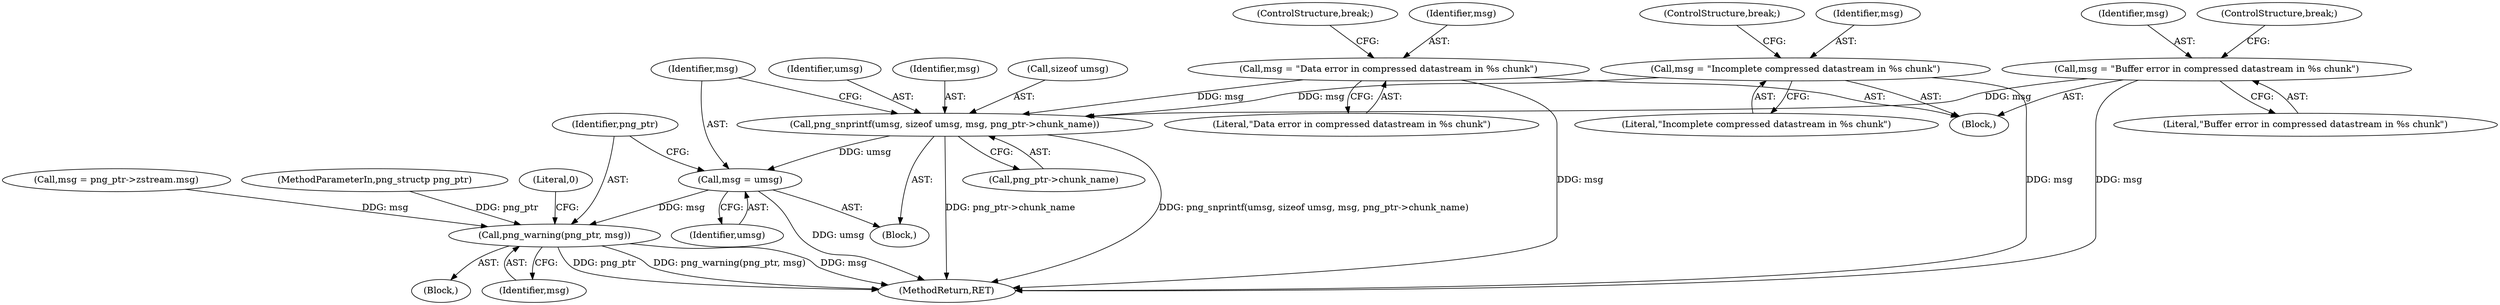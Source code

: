 digraph "0_Chrome_4cf106cdb83dd6b35d3b26d06cc67d1d2d99041e@API" {
"1000283" [label="(Call,png_snprintf(umsg, sizeof umsg, msg, png_ptr->chunk_name))"];
"1000274" [label="(Call,msg = \"Data error in compressed datastream in %s chunk\")"];
"1000279" [label="(Call,msg = \"Incomplete compressed datastream in %s chunk\")"];
"1000269" [label="(Call,msg = \"Buffer error in compressed datastream in %s chunk\")"];
"1000291" [label="(Call,msg = umsg)"];
"1000294" [label="(Call,png_warning(png_ptr, msg))"];
"1000285" [label="(Call,sizeof umsg)"];
"1000108" [label="(MethodParameterIn,png_structp png_ptr)"];
"1000274" [label="(Call,msg = \"Data error in compressed datastream in %s chunk\")"];
"1000283" [label="(Call,png_snprintf(umsg, sizeof umsg, msg, png_ptr->chunk_name))"];
"1000277" [label="(ControlStructure,break;)"];
"1000279" [label="(Call,msg = \"Incomplete compressed datastream in %s chunk\")"];
"1000267" [label="(Block,)"];
"1000291" [label="(Call,msg = umsg)"];
"1000299" [label="(MethodReturn,RET)"];
"1000288" [label="(Call,png_ptr->chunk_name)"];
"1000298" [label="(Literal,0)"];
"1000295" [label="(Identifier,png_ptr)"];
"1000270" [label="(Identifier,msg)"];
"1000275" [label="(Identifier,msg)"];
"1000293" [label="(Identifier,umsg)"];
"1000284" [label="(Identifier,umsg)"];
"1000255" [label="(Call,msg = png_ptr->zstream.msg)"];
"1000276" [label="(Literal,\"Data error in compressed datastream in %s chunk\")"];
"1000281" [label="(Literal,\"Incomplete compressed datastream in %s chunk\")"];
"1000263" [label="(Block,)"];
"1000272" [label="(ControlStructure,break;)"];
"1000269" [label="(Call,msg = \"Buffer error in compressed datastream in %s chunk\")"];
"1000282" [label="(ControlStructure,break;)"];
"1000294" [label="(Call,png_warning(png_ptr, msg))"];
"1000287" [label="(Identifier,msg)"];
"1000280" [label="(Identifier,msg)"];
"1000271" [label="(Literal,\"Buffer error in compressed datastream in %s chunk\")"];
"1000245" [label="(Block,)"];
"1000296" [label="(Identifier,msg)"];
"1000292" [label="(Identifier,msg)"];
"1000283" -> "1000263"  [label="AST: "];
"1000283" -> "1000288"  [label="CFG: "];
"1000284" -> "1000283"  [label="AST: "];
"1000285" -> "1000283"  [label="AST: "];
"1000287" -> "1000283"  [label="AST: "];
"1000288" -> "1000283"  [label="AST: "];
"1000292" -> "1000283"  [label="CFG: "];
"1000283" -> "1000299"  [label="DDG: png_ptr->chunk_name"];
"1000283" -> "1000299"  [label="DDG: png_snprintf(umsg, sizeof umsg, msg, png_ptr->chunk_name)"];
"1000274" -> "1000283"  [label="DDG: msg"];
"1000279" -> "1000283"  [label="DDG: msg"];
"1000269" -> "1000283"  [label="DDG: msg"];
"1000283" -> "1000291"  [label="DDG: umsg"];
"1000274" -> "1000267"  [label="AST: "];
"1000274" -> "1000276"  [label="CFG: "];
"1000275" -> "1000274"  [label="AST: "];
"1000276" -> "1000274"  [label="AST: "];
"1000277" -> "1000274"  [label="CFG: "];
"1000274" -> "1000299"  [label="DDG: msg"];
"1000279" -> "1000267"  [label="AST: "];
"1000279" -> "1000281"  [label="CFG: "];
"1000280" -> "1000279"  [label="AST: "];
"1000281" -> "1000279"  [label="AST: "];
"1000282" -> "1000279"  [label="CFG: "];
"1000279" -> "1000299"  [label="DDG: msg"];
"1000269" -> "1000267"  [label="AST: "];
"1000269" -> "1000271"  [label="CFG: "];
"1000270" -> "1000269"  [label="AST: "];
"1000271" -> "1000269"  [label="AST: "];
"1000272" -> "1000269"  [label="CFG: "];
"1000269" -> "1000299"  [label="DDG: msg"];
"1000291" -> "1000263"  [label="AST: "];
"1000291" -> "1000293"  [label="CFG: "];
"1000292" -> "1000291"  [label="AST: "];
"1000293" -> "1000291"  [label="AST: "];
"1000295" -> "1000291"  [label="CFG: "];
"1000291" -> "1000299"  [label="DDG: umsg"];
"1000291" -> "1000294"  [label="DDG: msg"];
"1000294" -> "1000245"  [label="AST: "];
"1000294" -> "1000296"  [label="CFG: "];
"1000295" -> "1000294"  [label="AST: "];
"1000296" -> "1000294"  [label="AST: "];
"1000298" -> "1000294"  [label="CFG: "];
"1000294" -> "1000299"  [label="DDG: png_warning(png_ptr, msg)"];
"1000294" -> "1000299"  [label="DDG: msg"];
"1000294" -> "1000299"  [label="DDG: png_ptr"];
"1000108" -> "1000294"  [label="DDG: png_ptr"];
"1000255" -> "1000294"  [label="DDG: msg"];
}
